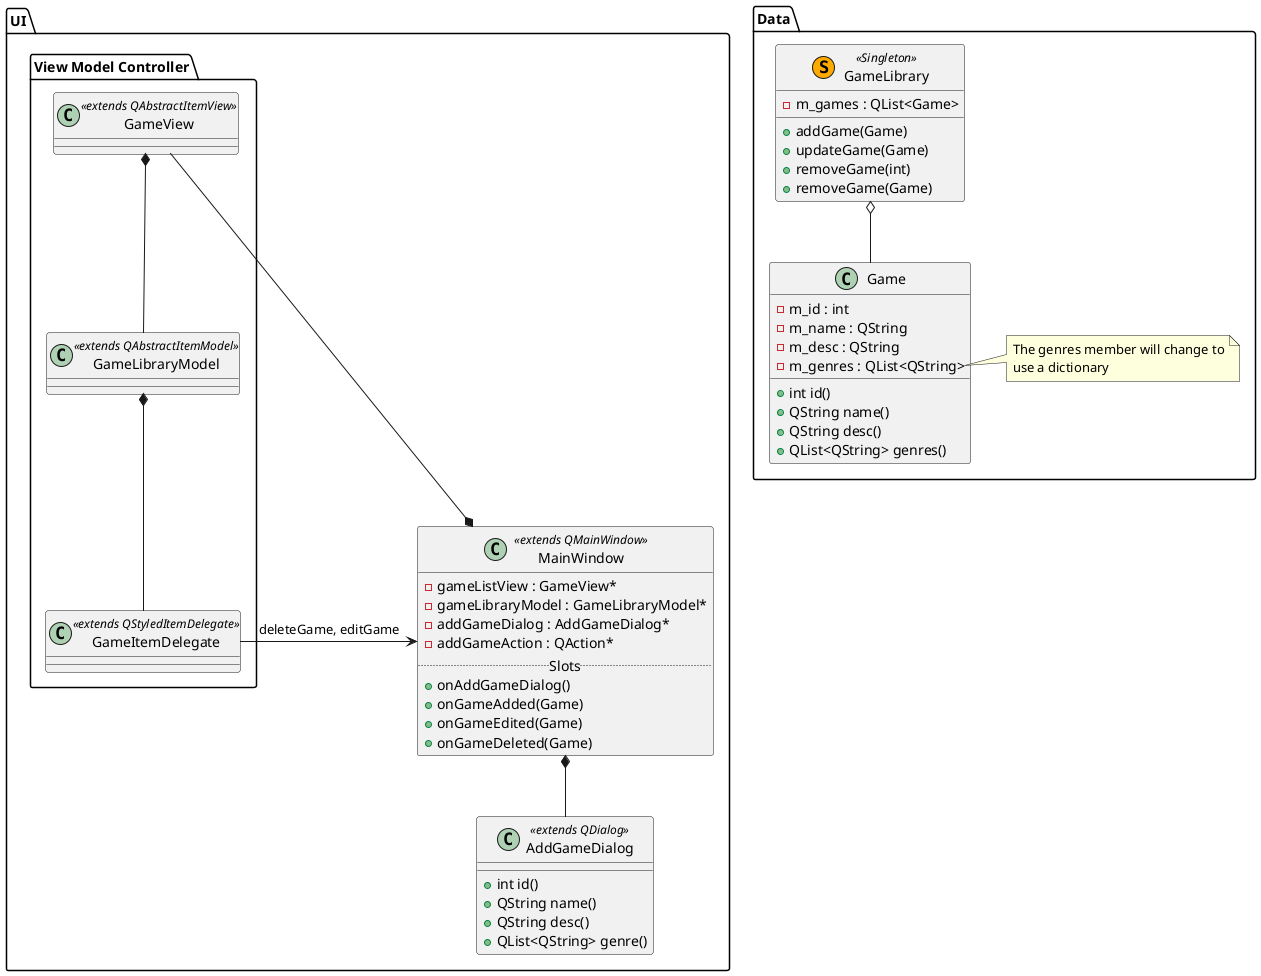 @startuml

package UI{
    class MainWindow <<extends QMainWindow>>{
    - gameListView : GameView*
    - gameLibraryModel : GameLibraryModel*
    - addGameDialog : AddGameDialog*
    - addGameAction : QAction*
    ..Slots..
    + onAddGameDialog()
    + onGameAdded(Game)
    + onGameEdited(Game)
    + onGameDeleted(Game)
    }
    class AddGameDialog <<extends QDialog>>{
        + int id()
        + QString name()
        + QString desc()
        + QList<QString> genre()
    }

    package "View Model Controller"{
        class GameView <<extends QAbstractItemView>>
        class GameLibraryModel <<extends QAbstractItemModel>>
        class GameItemDelegate <<extends QStyledItemDelegate>>{
        }
        GameItemDelegate -> MainWindow : "deleteGame, editGame"
    }

}
package Data{
    class GameLibrary << (S,#FFAA00) Singleton >>{
        + addGame(Game)
        + updateGame(Game)
        + removeGame(int)
        + removeGame(Game)
        - m_games : QList<Game>
    }
    class Game{
        + int id()
        + QString name()
        + QString desc()
        + QList<QString> genres()
        - m_id : int
        - m_name : QString
        - m_desc : QString
        - m_genres : QList<QString>

    }
    note right of Game::genres
        The genres member will change to
        use a dictionary
    end note
}


MainWindow *-- AddGameDialog

MainWindow *-- GameView

GameView *-- GameLibraryModel
GameLibraryModel *-- GameItemDelegate

GameLibrary o-- Game


@enduml
